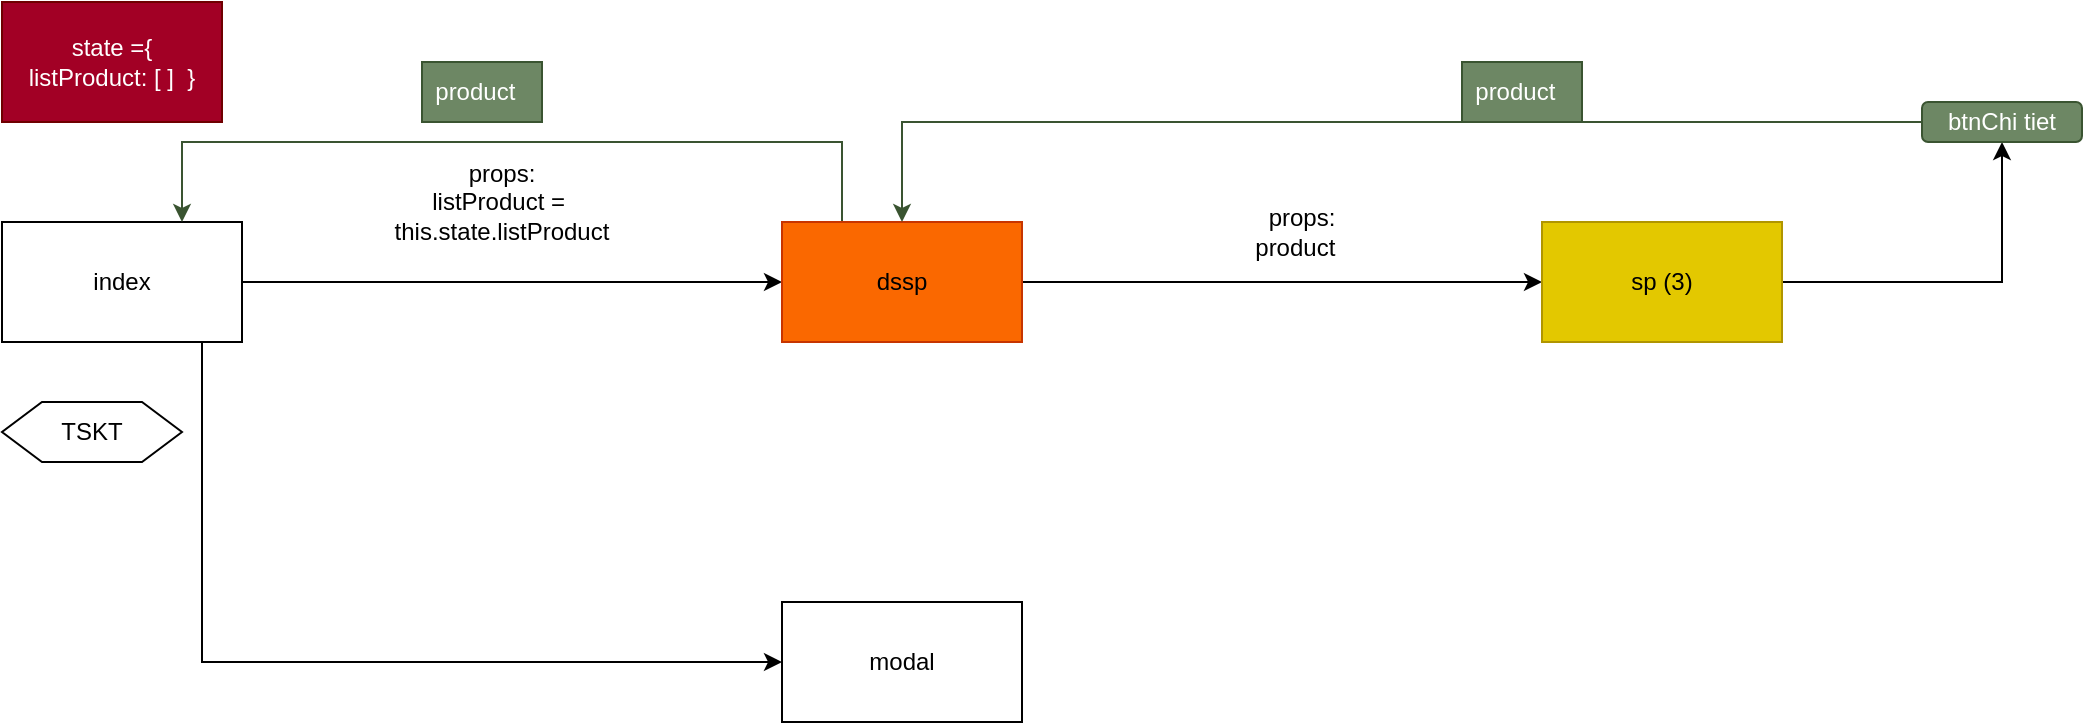<mxfile>
    <diagram id="HlpjS3XbPtKB-WHSBWSX" name="Page-1">
        <mxGraphModel dx="1017" dy="717" grid="1" gridSize="10" guides="1" tooltips="1" connect="1" arrows="1" fold="1" page="1" pageScale="1" pageWidth="1654" pageHeight="1169" math="0" shadow="0">
            <root>
                <mxCell id="0"/>
                <mxCell id="1" parent="0"/>
                <mxCell id="4" style="edgeStyle=orthogonalEdgeStyle;html=1;entryX=0;entryY=0.5;entryDx=0;entryDy=0;rounded=0;" edge="1" parent="1" source="2" target="3">
                    <mxGeometry relative="1" as="geometry"/>
                </mxCell>
                <mxCell id="9" style="edgeStyle=orthogonalEdgeStyle;rounded=0;html=1;entryX=0;entryY=0.5;entryDx=0;entryDy=0;" edge="1" parent="1" source="2" target="7">
                    <mxGeometry relative="1" as="geometry">
                        <Array as="points">
                            <mxPoint x="150" y="760"/>
                        </Array>
                    </mxGeometry>
                </mxCell>
                <mxCell id="2" value="index" style="text;html=1;strokeColor=default;fillColor=none;align=center;verticalAlign=middle;whiteSpace=wrap;rounded=0;" vertex="1" parent="1">
                    <mxGeometry x="50" y="540" width="120" height="60" as="geometry"/>
                </mxCell>
                <mxCell id="12" style="edgeStyle=orthogonalEdgeStyle;rounded=0;html=1;entryX=0;entryY=0.5;entryDx=0;entryDy=0;" edge="1" parent="1" source="3" target="5">
                    <mxGeometry relative="1" as="geometry"/>
                </mxCell>
                <mxCell id="22" style="edgeStyle=orthogonalEdgeStyle;rounded=0;html=1;exitX=0.25;exitY=0;exitDx=0;exitDy=0;entryX=0.75;entryY=0;entryDx=0;entryDy=0;fillColor=#6d8764;strokeColor=#3A5431;" edge="1" parent="1" source="3" target="2">
                    <mxGeometry relative="1" as="geometry">
                        <Array as="points">
                            <mxPoint x="470" y="500"/>
                            <mxPoint x="140" y="500"/>
                        </Array>
                    </mxGeometry>
                </mxCell>
                <mxCell id="3" value="dssp" style="text;html=1;strokeColor=#C73500;fillColor=#fa6800;align=center;verticalAlign=middle;whiteSpace=wrap;rounded=0;fontColor=#000000;" vertex="1" parent="1">
                    <mxGeometry x="440" y="540" width="120" height="60" as="geometry"/>
                </mxCell>
                <mxCell id="17" style="edgeStyle=orthogonalEdgeStyle;rounded=0;html=1;" edge="1" parent="1" source="5" target="16">
                    <mxGeometry relative="1" as="geometry"/>
                </mxCell>
                <mxCell id="5" value="sp (3)" style="text;html=1;strokeColor=#B09500;fillColor=#e3c800;align=center;verticalAlign=middle;whiteSpace=wrap;rounded=0;fontColor=#000000;" vertex="1" parent="1">
                    <mxGeometry x="820" y="540" width="120" height="60" as="geometry"/>
                </mxCell>
                <mxCell id="7" value="modal" style="text;html=1;strokeColor=default;fillColor=none;align=center;verticalAlign=middle;whiteSpace=wrap;rounded=0;" vertex="1" parent="1">
                    <mxGeometry x="440" y="730" width="120" height="60" as="geometry"/>
                </mxCell>
                <mxCell id="13" value="state ={&lt;br&gt;listProduct: [ ]&amp;nbsp; }" style="text;html=1;strokeColor=#6F0000;fillColor=#a20025;align=center;verticalAlign=middle;whiteSpace=wrap;rounded=0;fontColor=#ffffff;" vertex="1" parent="1">
                    <mxGeometry x="50" y="430" width="110" height="60" as="geometry"/>
                </mxCell>
                <mxCell id="14" value="props: &lt;br&gt;listProduct =&amp;nbsp;&lt;br&gt;this.state.listProduct" style="text;html=1;strokeColor=none;fillColor=none;align=center;verticalAlign=middle;whiteSpace=wrap;rounded=0;" vertex="1" parent="1">
                    <mxGeometry x="230" y="500" width="140" height="60" as="geometry"/>
                </mxCell>
                <mxCell id="15" value="props: &lt;br&gt;product&amp;nbsp;&amp;nbsp;" style="text;html=1;strokeColor=none;fillColor=none;align=center;verticalAlign=middle;whiteSpace=wrap;rounded=0;" vertex="1" parent="1">
                    <mxGeometry x="670" y="530" width="60" height="30" as="geometry"/>
                </mxCell>
                <mxCell id="21" style="edgeStyle=orthogonalEdgeStyle;rounded=0;html=1;entryX=0.5;entryY=0;entryDx=0;entryDy=0;fillColor=#6d8764;strokeColor=#3A5431;" edge="1" parent="1" source="16" target="3">
                    <mxGeometry relative="1" as="geometry">
                        <mxPoint x="880" y="490" as="targetPoint"/>
                    </mxGeometry>
                </mxCell>
                <mxCell id="16" value="btnChi tiet" style="rounded=1;whiteSpace=wrap;html=1;strokeColor=#3A5431;fillColor=#6d8764;fontColor=#ffffff;" vertex="1" parent="1">
                    <mxGeometry x="1010" y="480" width="80" height="20" as="geometry"/>
                </mxCell>
                <mxCell id="18" value="TSKT" style="shape=hexagon;perimeter=hexagonPerimeter2;whiteSpace=wrap;html=1;fixedSize=1;strokeColor=default;" vertex="1" parent="1">
                    <mxGeometry x="50" y="630" width="90" height="30" as="geometry"/>
                </mxCell>
                <mxCell id="23" value="product&amp;nbsp;&amp;nbsp;" style="text;html=1;strokeColor=#3A5431;fillColor=#6d8764;align=center;verticalAlign=middle;whiteSpace=wrap;rounded=0;fontColor=#ffffff;" vertex="1" parent="1">
                    <mxGeometry x="780" y="460" width="60" height="30" as="geometry"/>
                </mxCell>
                <mxCell id="24" value="product&amp;nbsp;&amp;nbsp;" style="text;html=1;strokeColor=#3A5431;fillColor=#6d8764;align=center;verticalAlign=middle;whiteSpace=wrap;rounded=0;fontColor=#ffffff;" vertex="1" parent="1">
                    <mxGeometry x="260" y="460" width="60" height="30" as="geometry"/>
                </mxCell>
            </root>
        </mxGraphModel>
    </diagram>
</mxfile>